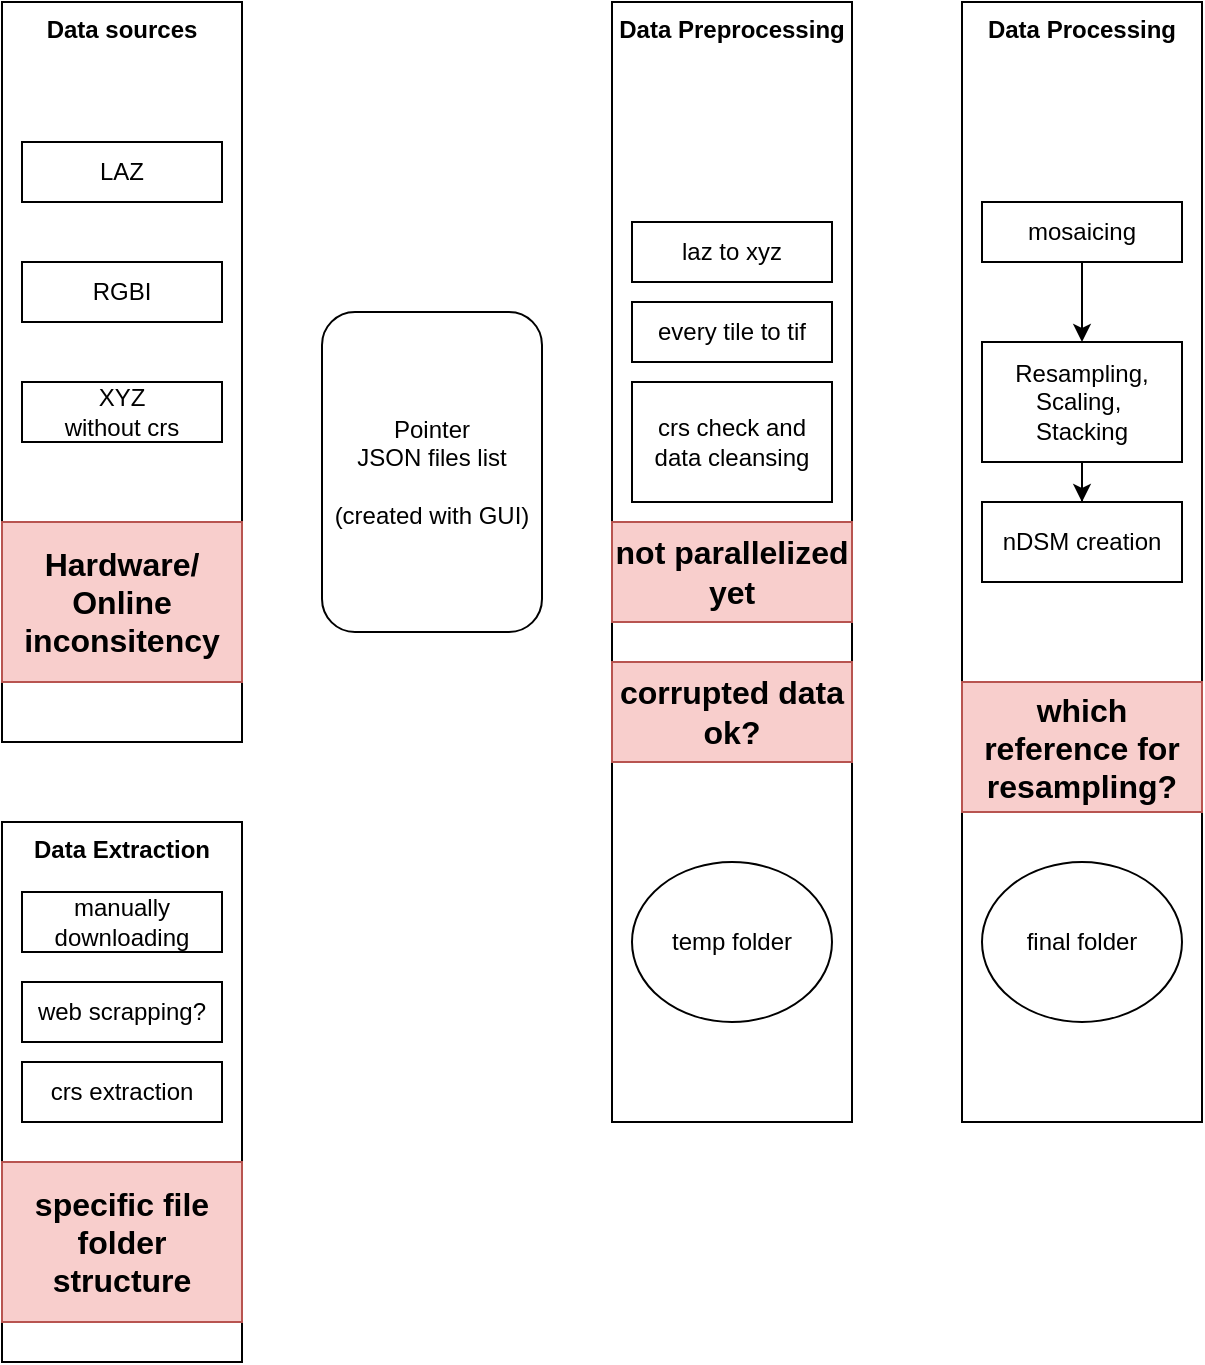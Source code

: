 <mxfile version="21.2.8" type="device">
  <diagram name="Page-1" id="lXNDa5XZVsUz_KVUvx66">
    <mxGraphModel dx="1434" dy="870" grid="1" gridSize="10" guides="1" tooltips="1" connect="1" arrows="1" fold="1" page="1" pageScale="1" pageWidth="850" pageHeight="1100" math="0" shadow="0">
      <root>
        <mxCell id="0" />
        <mxCell id="1" parent="0" />
        <mxCell id="Dev_CaOwkSv7xKSIuJSg-2" value="&lt;b&gt;Data sources&lt;/b&gt;" style="rounded=0;whiteSpace=wrap;html=1;verticalAlign=top;" parent="1" vertex="1">
          <mxGeometry x="60" y="120" width="120" height="370" as="geometry" />
        </mxCell>
        <mxCell id="Dev_CaOwkSv7xKSIuJSg-3" value="&lt;b&gt;Data Extraction&lt;/b&gt;" style="rounded=0;whiteSpace=wrap;html=1;verticalAlign=top;" parent="1" vertex="1">
          <mxGeometry x="60" y="530" width="120" height="270" as="geometry" />
        </mxCell>
        <mxCell id="Dev_CaOwkSv7xKSIuJSg-4" value="&lt;b&gt;Data Preprocessing&lt;/b&gt;" style="rounded=0;whiteSpace=wrap;html=1;verticalAlign=top;" parent="1" vertex="1">
          <mxGeometry x="365" y="120" width="120" height="560" as="geometry" />
        </mxCell>
        <mxCell id="Dev_CaOwkSv7xKSIuJSg-5" value="&lt;b&gt;Data Processing&lt;/b&gt;" style="rounded=0;whiteSpace=wrap;html=1;verticalAlign=top;" parent="1" vertex="1">
          <mxGeometry x="540" y="120" width="120" height="560" as="geometry" />
        </mxCell>
        <mxCell id="Dev_CaOwkSv7xKSIuJSg-6" value="LAZ" style="rounded=0;whiteSpace=wrap;html=1;" parent="1" vertex="1">
          <mxGeometry x="70" y="190" width="100" height="30" as="geometry" />
        </mxCell>
        <mxCell id="Dev_CaOwkSv7xKSIuJSg-7" value="RGBI" style="rounded=0;whiteSpace=wrap;html=1;" parent="1" vertex="1">
          <mxGeometry x="70" y="250" width="100" height="30" as="geometry" />
        </mxCell>
        <mxCell id="Dev_CaOwkSv7xKSIuJSg-8" value="XYZ&lt;br&gt;without crs" style="rounded=0;whiteSpace=wrap;html=1;" parent="1" vertex="1">
          <mxGeometry x="70" y="310" width="100" height="30" as="geometry" />
        </mxCell>
        <mxCell id="Dev_CaOwkSv7xKSIuJSg-9" value="manually downloading" style="rounded=0;whiteSpace=wrap;html=1;" parent="1" vertex="1">
          <mxGeometry x="70" y="565" width="100" height="30" as="geometry" />
        </mxCell>
        <mxCell id="Dev_CaOwkSv7xKSIuJSg-10" value="web scrapping?" style="rounded=0;whiteSpace=wrap;html=1;" parent="1" vertex="1">
          <mxGeometry x="70" y="610" width="100" height="30" as="geometry" />
        </mxCell>
        <mxCell id="Dev_CaOwkSv7xKSIuJSg-11" value="crs extraction" style="rounded=0;whiteSpace=wrap;html=1;" parent="1" vertex="1">
          <mxGeometry x="70" y="650" width="100" height="30" as="geometry" />
        </mxCell>
        <mxCell id="LenVicaz8Y55ZicMT9CQ-15" value="" style="edgeStyle=orthogonalEdgeStyle;rounded=0;orthogonalLoop=1;jettySize=auto;html=1;" edge="1" parent="1" source="Dev_CaOwkSv7xKSIuJSg-15" target="LenVicaz8Y55ZicMT9CQ-14">
          <mxGeometry relative="1" as="geometry" />
        </mxCell>
        <mxCell id="Dev_CaOwkSv7xKSIuJSg-15" value="Resampling, Scaling,&amp;nbsp;&lt;br&gt;Stacking" style="rounded=0;whiteSpace=wrap;html=1;" parent="1" vertex="1">
          <mxGeometry x="550" y="290" width="100" height="60" as="geometry" />
        </mxCell>
        <mxCell id="Dev_CaOwkSv7xKSIuJSg-17" value="temp folder" style="ellipse;whiteSpace=wrap;html=1;" parent="1" vertex="1">
          <mxGeometry x="375" y="550" width="100" height="80" as="geometry" />
        </mxCell>
        <mxCell id="LenVicaz8Y55ZicMT9CQ-1" value="&lt;font style=&quot;font-size: 16px;&quot;&gt;&lt;b&gt;Hardware/ Online inconsitency&lt;/b&gt;&lt;/font&gt;" style="text;strokeColor=#b85450;align=center;fillColor=#f8cecc;html=1;verticalAlign=middle;whiteSpace=wrap;rounded=0;" vertex="1" parent="1">
          <mxGeometry x="60" y="380" width="120" height="80" as="geometry" />
        </mxCell>
        <mxCell id="LenVicaz8Y55ZicMT9CQ-2" value="Pointer&lt;br&gt;JSON files list&lt;br&gt;&lt;br&gt;(created with GUI)" style="rounded=1;whiteSpace=wrap;html=1;" vertex="1" parent="1">
          <mxGeometry x="220" y="275" width="110" height="160" as="geometry" />
        </mxCell>
        <mxCell id="LenVicaz8Y55ZicMT9CQ-3" value="&lt;span style=&quot;font-size: 16px;&quot;&gt;&lt;b&gt;specific file folder structure&lt;/b&gt;&lt;/span&gt;" style="text;strokeColor=#b85450;align=center;fillColor=#f8cecc;html=1;verticalAlign=middle;whiteSpace=wrap;rounded=0;" vertex="1" parent="1">
          <mxGeometry x="60" y="700" width="120" height="80" as="geometry" />
        </mxCell>
        <mxCell id="LenVicaz8Y55ZicMT9CQ-4" value="" style="shape=image;imageAspect=0;aspect=fixed;verticalLabelPosition=bottom;verticalAlign=top;image=https://www.osgeo.org/wp-content/uploads/GDAL-1_740x412_acf_cropped.png;clipPath=inset(15.87% 31.67% 12.87% 33.33%);" vertex="1" parent="1">
          <mxGeometry x="394.12" y="160" width="61.765" height="70" as="geometry" />
        </mxCell>
        <mxCell id="LenVicaz8Y55ZicMT9CQ-5" value="every tile to tif" style="rounded=0;whiteSpace=wrap;html=1;" vertex="1" parent="1">
          <mxGeometry x="375" y="270" width="100" height="30" as="geometry" />
        </mxCell>
        <mxCell id="LenVicaz8Y55ZicMT9CQ-6" value="crs check and data cleansing" style="rounded=0;whiteSpace=wrap;html=1;" vertex="1" parent="1">
          <mxGeometry x="375" y="310" width="100" height="60" as="geometry" />
        </mxCell>
        <mxCell id="LenVicaz8Y55ZicMT9CQ-7" value="&lt;font style=&quot;font-size: 16px;&quot;&gt;&lt;b&gt;not parallelized&lt;br&gt;yet&lt;br&gt;&lt;/b&gt;&lt;/font&gt;" style="text;strokeColor=#b85450;align=center;fillColor=#f8cecc;html=1;verticalAlign=middle;whiteSpace=wrap;rounded=0;" vertex="1" parent="1">
          <mxGeometry x="365" y="380" width="120" height="50" as="geometry" />
        </mxCell>
        <mxCell id="LenVicaz8Y55ZicMT9CQ-8" value="&lt;font style=&quot;font-size: 16px;&quot;&gt;&lt;b&gt;corrupted data ok?&lt;br&gt;&lt;/b&gt;&lt;/font&gt;" style="text;strokeColor=#b85450;align=center;fillColor=#f8cecc;html=1;verticalAlign=middle;whiteSpace=wrap;rounded=0;" vertex="1" parent="1">
          <mxGeometry x="365" y="450" width="120" height="50" as="geometry" />
        </mxCell>
        <mxCell id="LenVicaz8Y55ZicMT9CQ-9" value="" style="shape=image;imageAspect=0;aspect=fixed;verticalLabelPosition=bottom;verticalAlign=top;image=https://geowombat.readthedocs.io/en/latest/_static/logo.png;" vertex="1" parent="1">
          <mxGeometry x="557.5" y="173" width="85" height="17" as="geometry" />
        </mxCell>
        <mxCell id="LenVicaz8Y55ZicMT9CQ-11" value="" style="edgeStyle=orthogonalEdgeStyle;rounded=0;orthogonalLoop=1;jettySize=auto;html=1;" edge="1" parent="1" source="LenVicaz8Y55ZicMT9CQ-10" target="Dev_CaOwkSv7xKSIuJSg-15">
          <mxGeometry relative="1" as="geometry" />
        </mxCell>
        <mxCell id="LenVicaz8Y55ZicMT9CQ-10" value="mosaicing" style="rounded=0;whiteSpace=wrap;html=1;" vertex="1" parent="1">
          <mxGeometry x="550" y="220" width="100" height="30" as="geometry" />
        </mxCell>
        <mxCell id="LenVicaz8Y55ZicMT9CQ-12" value="final folder" style="ellipse;whiteSpace=wrap;html=1;" vertex="1" parent="1">
          <mxGeometry x="550" y="550" width="100" height="80" as="geometry" />
        </mxCell>
        <mxCell id="LenVicaz8Y55ZicMT9CQ-13" value="&lt;font style=&quot;font-size: 16px;&quot;&gt;&lt;b&gt;which reference for resampling?&lt;br&gt;&lt;/b&gt;&lt;/font&gt;" style="text;strokeColor=#b85450;align=center;fillColor=#f8cecc;html=1;verticalAlign=middle;whiteSpace=wrap;rounded=0;" vertex="1" parent="1">
          <mxGeometry x="540" y="460" width="120" height="65" as="geometry" />
        </mxCell>
        <mxCell id="LenVicaz8Y55ZicMT9CQ-14" value="nDSM creation" style="rounded=0;whiteSpace=wrap;html=1;" vertex="1" parent="1">
          <mxGeometry x="550" y="370" width="100" height="40" as="geometry" />
        </mxCell>
        <mxCell id="LenVicaz8Y55ZicMT9CQ-16" value="laz to xyz" style="rounded=0;whiteSpace=wrap;html=1;" vertex="1" parent="1">
          <mxGeometry x="375" y="230" width="100" height="30" as="geometry" />
        </mxCell>
      </root>
    </mxGraphModel>
  </diagram>
</mxfile>
